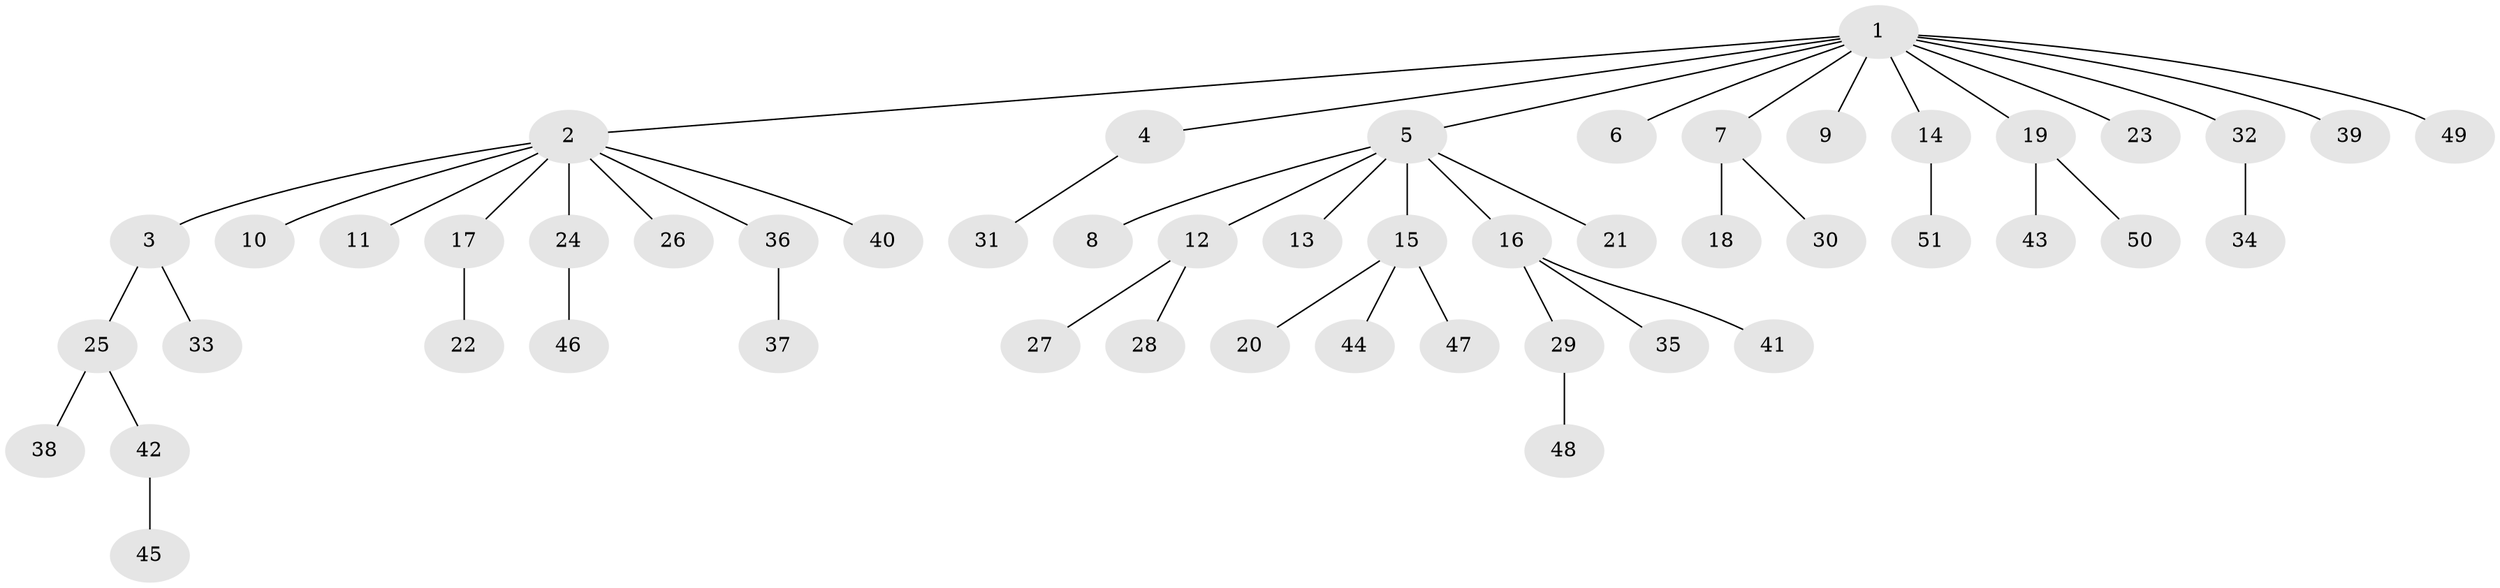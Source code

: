 // Generated by graph-tools (version 1.1) at 2025/11/02/27/25 16:11:15]
// undirected, 51 vertices, 50 edges
graph export_dot {
graph [start="1"]
  node [color=gray90,style=filled];
  1;
  2;
  3;
  4;
  5;
  6;
  7;
  8;
  9;
  10;
  11;
  12;
  13;
  14;
  15;
  16;
  17;
  18;
  19;
  20;
  21;
  22;
  23;
  24;
  25;
  26;
  27;
  28;
  29;
  30;
  31;
  32;
  33;
  34;
  35;
  36;
  37;
  38;
  39;
  40;
  41;
  42;
  43;
  44;
  45;
  46;
  47;
  48;
  49;
  50;
  51;
  1 -- 2;
  1 -- 4;
  1 -- 5;
  1 -- 6;
  1 -- 7;
  1 -- 9;
  1 -- 14;
  1 -- 19;
  1 -- 23;
  1 -- 32;
  1 -- 39;
  1 -- 49;
  2 -- 3;
  2 -- 10;
  2 -- 11;
  2 -- 17;
  2 -- 24;
  2 -- 26;
  2 -- 36;
  2 -- 40;
  3 -- 25;
  3 -- 33;
  4 -- 31;
  5 -- 8;
  5 -- 12;
  5 -- 13;
  5 -- 15;
  5 -- 16;
  5 -- 21;
  7 -- 18;
  7 -- 30;
  12 -- 27;
  12 -- 28;
  14 -- 51;
  15 -- 20;
  15 -- 44;
  15 -- 47;
  16 -- 29;
  16 -- 35;
  16 -- 41;
  17 -- 22;
  19 -- 43;
  19 -- 50;
  24 -- 46;
  25 -- 38;
  25 -- 42;
  29 -- 48;
  32 -- 34;
  36 -- 37;
  42 -- 45;
}
